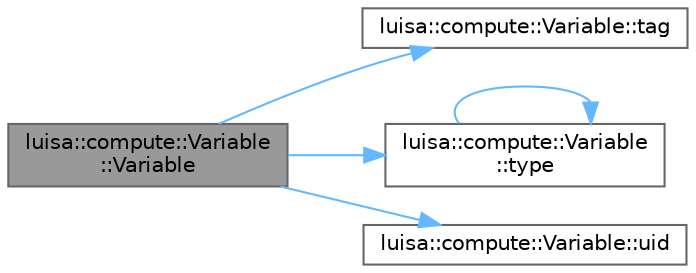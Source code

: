 digraph "luisa::compute::Variable::Variable"
{
 // LATEX_PDF_SIZE
  bgcolor="transparent";
  edge [fontname=Helvetica,fontsize=10,labelfontname=Helvetica,labelfontsize=10];
  node [fontname=Helvetica,fontsize=10,shape=box,height=0.2,width=0.4];
  rankdir="LR";
  Node1 [id="Node000001",label="luisa::compute::Variable\l::Variable",height=0.2,width=0.4,color="gray40", fillcolor="grey60", style="filled", fontcolor="black",tooltip=" "];
  Node1 -> Node2 [id="edge1_Node000001_Node000002",color="steelblue1",style="solid",tooltip=" "];
  Node2 [id="Node000002",label="luisa::compute::Variable::tag",height=0.2,width=0.4,color="grey40", fillcolor="white", style="filled",URL="$classluisa_1_1compute_1_1_variable.html#a0450ef2bdba64f9d690253880c722944",tooltip=" "];
  Node1 -> Node3 [id="edge2_Node000001_Node000003",color="steelblue1",style="solid",tooltip=" "];
  Node3 [id="Node000003",label="luisa::compute::Variable\l::type",height=0.2,width=0.4,color="grey40", fillcolor="white", style="filled",URL="$classluisa_1_1compute_1_1_variable.html#a47037f45f57a0f670f6b576de07d98aa",tooltip=" "];
  Node3 -> Node3 [id="edge3_Node000003_Node000003",color="steelblue1",style="solid",tooltip=" "];
  Node1 -> Node4 [id="edge4_Node000001_Node000004",color="steelblue1",style="solid",tooltip=" "];
  Node4 [id="Node000004",label="luisa::compute::Variable::uid",height=0.2,width=0.4,color="grey40", fillcolor="white", style="filled",URL="$classluisa_1_1compute_1_1_variable.html#a1cd18fe2a209dc574cca551a2c18f885",tooltip=" "];
}
